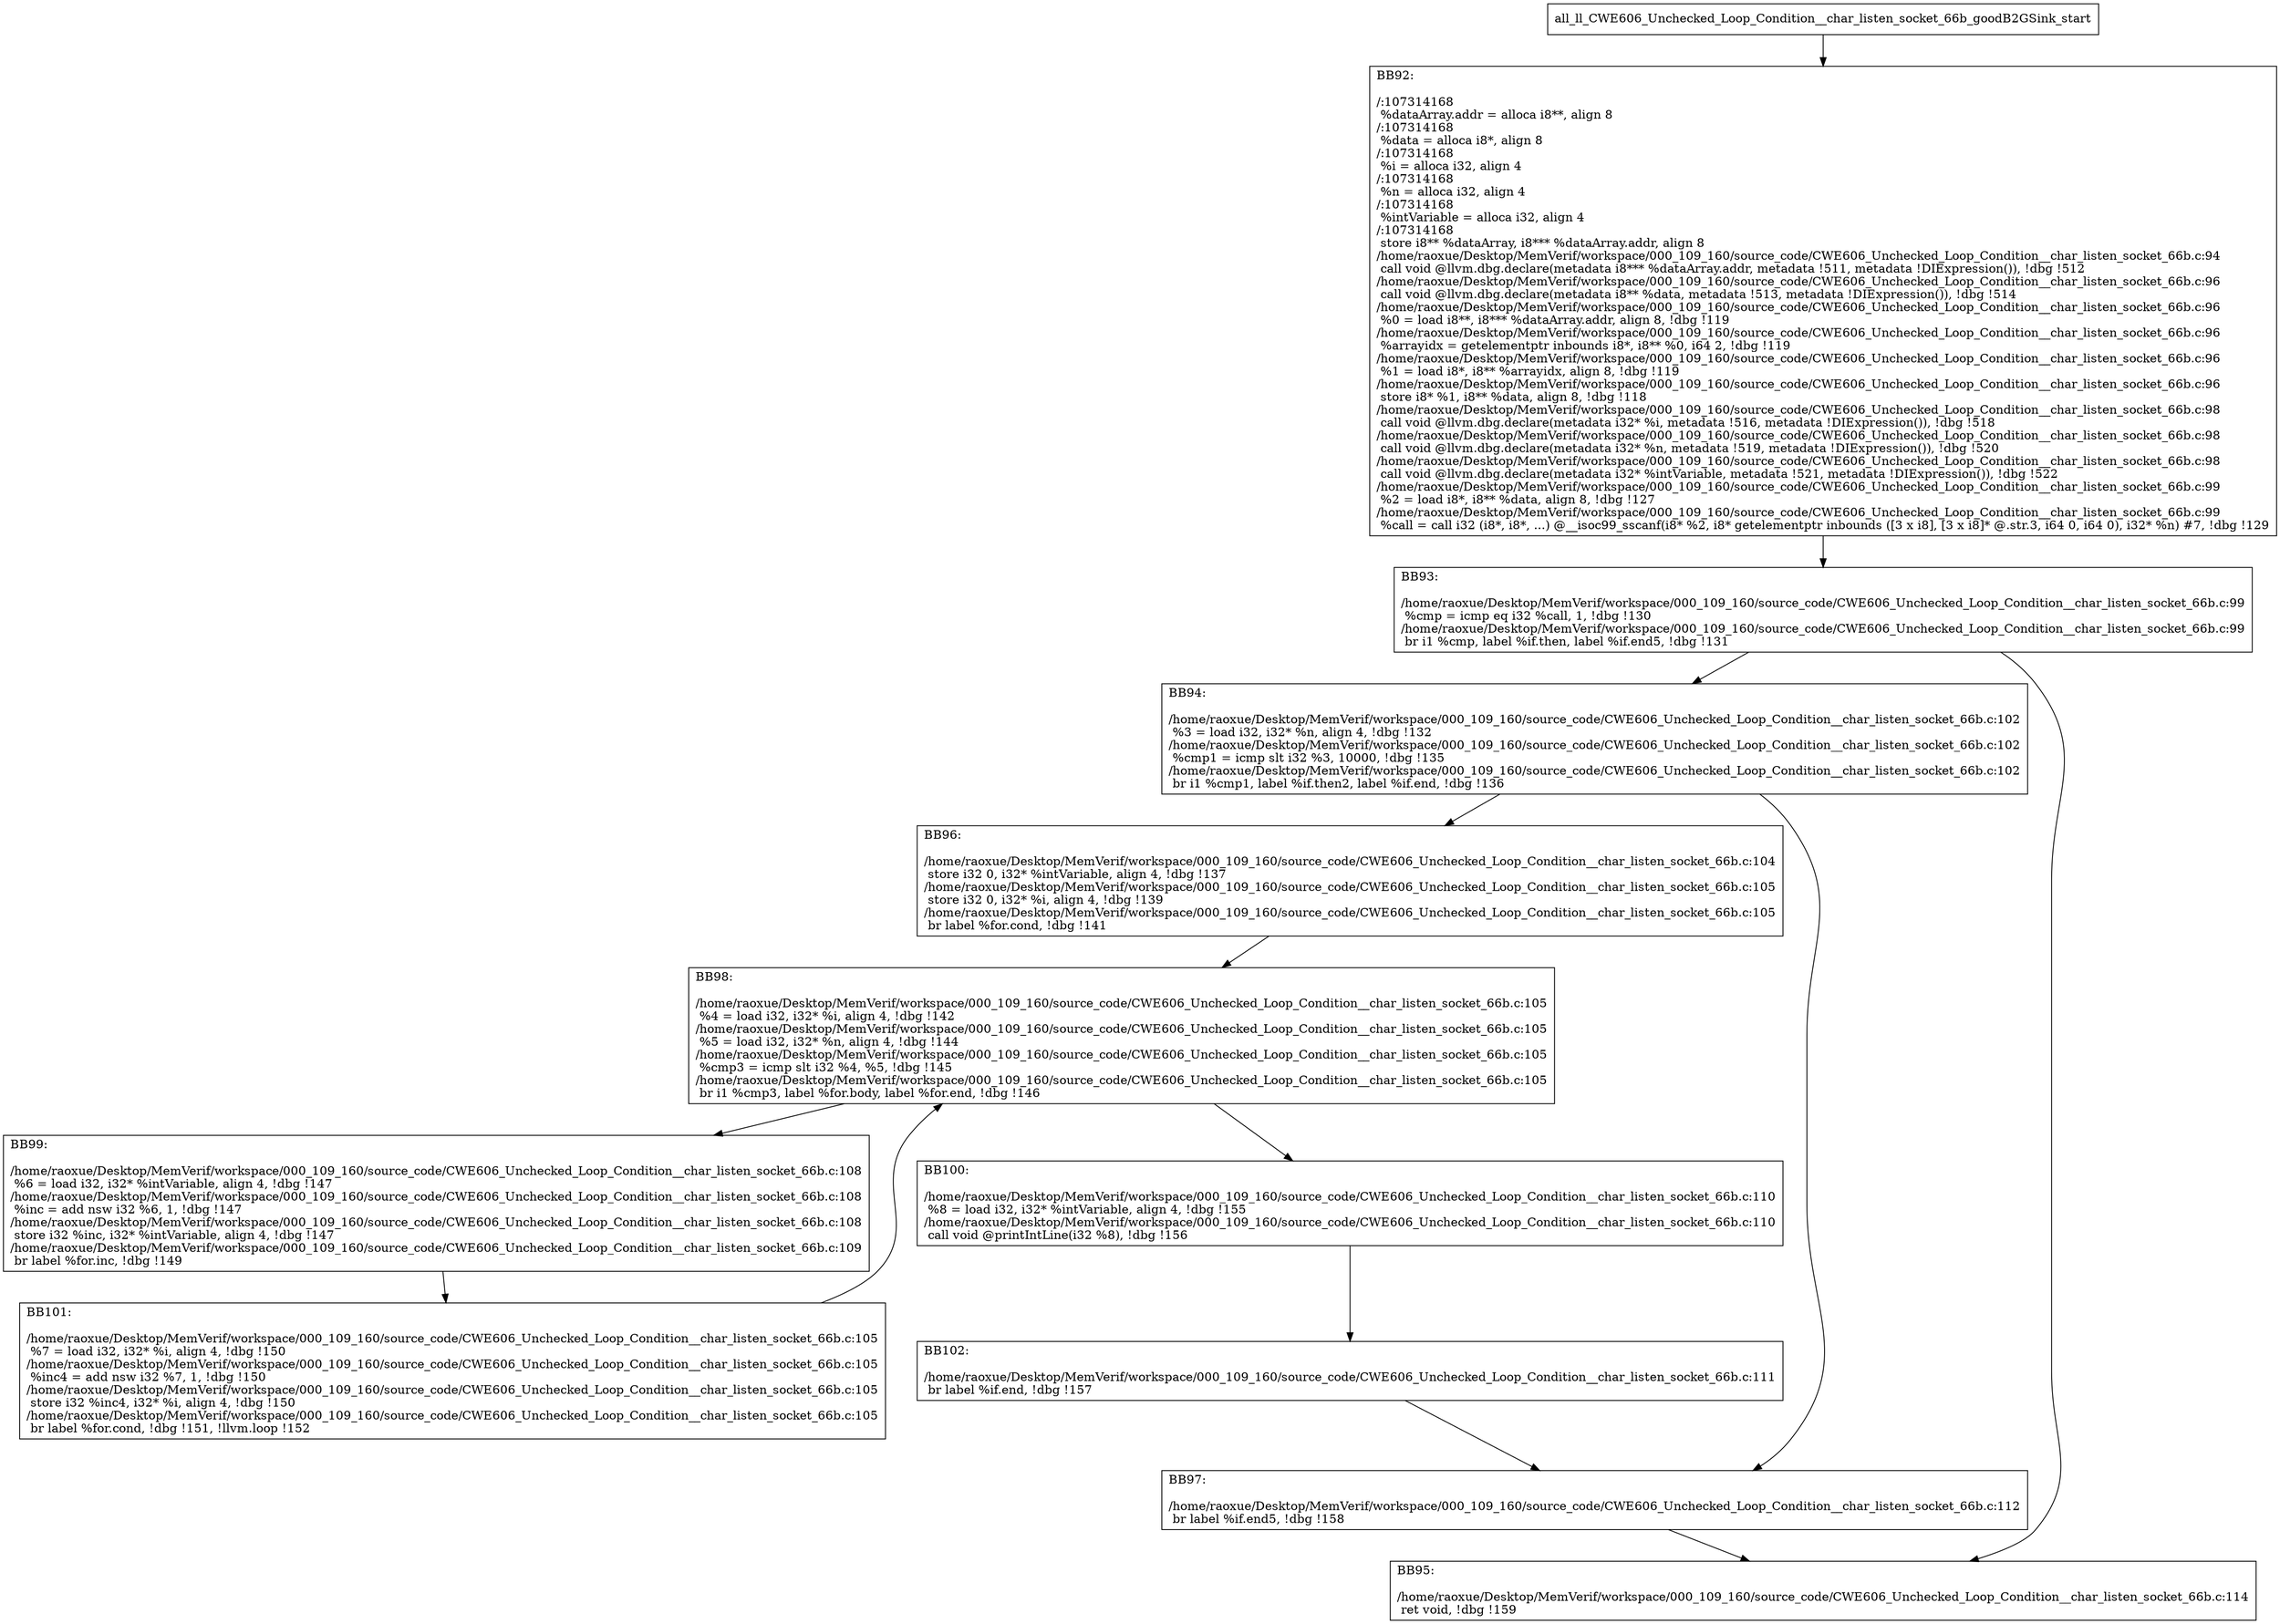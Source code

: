 digraph "CFG for'all_ll_CWE606_Unchecked_Loop_Condition__char_listen_socket_66b_goodB2GSink' function" {
	BBall_ll_CWE606_Unchecked_Loop_Condition__char_listen_socket_66b_goodB2GSink_start[shape=record,label="{all_ll_CWE606_Unchecked_Loop_Condition__char_listen_socket_66b_goodB2GSink_start}"];
	BBall_ll_CWE606_Unchecked_Loop_Condition__char_listen_socket_66b_goodB2GSink_start-> all_ll_CWE606_Unchecked_Loop_Condition__char_listen_socket_66b_goodB2GSinkBB92;
	all_ll_CWE606_Unchecked_Loop_Condition__char_listen_socket_66b_goodB2GSinkBB92 [shape=record, label="{BB92:\l\l/:107314168\l
  %dataArray.addr = alloca i8**, align 8\l
/:107314168\l
  %data = alloca i8*, align 8\l
/:107314168\l
  %i = alloca i32, align 4\l
/:107314168\l
  %n = alloca i32, align 4\l
/:107314168\l
  %intVariable = alloca i32, align 4\l
/:107314168\l
  store i8** %dataArray, i8*** %dataArray.addr, align 8\l
/home/raoxue/Desktop/MemVerif/workspace/000_109_160/source_code/CWE606_Unchecked_Loop_Condition__char_listen_socket_66b.c:94\l
  call void @llvm.dbg.declare(metadata i8*** %dataArray.addr, metadata !511, metadata !DIExpression()), !dbg !512\l
/home/raoxue/Desktop/MemVerif/workspace/000_109_160/source_code/CWE606_Unchecked_Loop_Condition__char_listen_socket_66b.c:96\l
  call void @llvm.dbg.declare(metadata i8** %data, metadata !513, metadata !DIExpression()), !dbg !514\l
/home/raoxue/Desktop/MemVerif/workspace/000_109_160/source_code/CWE606_Unchecked_Loop_Condition__char_listen_socket_66b.c:96\l
  %0 = load i8**, i8*** %dataArray.addr, align 8, !dbg !119\l
/home/raoxue/Desktop/MemVerif/workspace/000_109_160/source_code/CWE606_Unchecked_Loop_Condition__char_listen_socket_66b.c:96\l
  %arrayidx = getelementptr inbounds i8*, i8** %0, i64 2, !dbg !119\l
/home/raoxue/Desktop/MemVerif/workspace/000_109_160/source_code/CWE606_Unchecked_Loop_Condition__char_listen_socket_66b.c:96\l
  %1 = load i8*, i8** %arrayidx, align 8, !dbg !119\l
/home/raoxue/Desktop/MemVerif/workspace/000_109_160/source_code/CWE606_Unchecked_Loop_Condition__char_listen_socket_66b.c:96\l
  store i8* %1, i8** %data, align 8, !dbg !118\l
/home/raoxue/Desktop/MemVerif/workspace/000_109_160/source_code/CWE606_Unchecked_Loop_Condition__char_listen_socket_66b.c:98\l
  call void @llvm.dbg.declare(metadata i32* %i, metadata !516, metadata !DIExpression()), !dbg !518\l
/home/raoxue/Desktop/MemVerif/workspace/000_109_160/source_code/CWE606_Unchecked_Loop_Condition__char_listen_socket_66b.c:98\l
  call void @llvm.dbg.declare(metadata i32* %n, metadata !519, metadata !DIExpression()), !dbg !520\l
/home/raoxue/Desktop/MemVerif/workspace/000_109_160/source_code/CWE606_Unchecked_Loop_Condition__char_listen_socket_66b.c:98\l
  call void @llvm.dbg.declare(metadata i32* %intVariable, metadata !521, metadata !DIExpression()), !dbg !522\l
/home/raoxue/Desktop/MemVerif/workspace/000_109_160/source_code/CWE606_Unchecked_Loop_Condition__char_listen_socket_66b.c:99\l
  %2 = load i8*, i8** %data, align 8, !dbg !127\l
/home/raoxue/Desktop/MemVerif/workspace/000_109_160/source_code/CWE606_Unchecked_Loop_Condition__char_listen_socket_66b.c:99\l
  %call = call i32 (i8*, i8*, ...) @__isoc99_sscanf(i8* %2, i8* getelementptr inbounds ([3 x i8], [3 x i8]* @.str.3, i64 0, i64 0), i32* %n) #7, !dbg !129\l
}"];
	all_ll_CWE606_Unchecked_Loop_Condition__char_listen_socket_66b_goodB2GSinkBB92-> all_ll_CWE606_Unchecked_Loop_Condition__char_listen_socket_66b_goodB2GSinkBB93;
	all_ll_CWE606_Unchecked_Loop_Condition__char_listen_socket_66b_goodB2GSinkBB93 [shape=record, label="{BB93:\l\l/home/raoxue/Desktop/MemVerif/workspace/000_109_160/source_code/CWE606_Unchecked_Loop_Condition__char_listen_socket_66b.c:99\l
  %cmp = icmp eq i32 %call, 1, !dbg !130\l
/home/raoxue/Desktop/MemVerif/workspace/000_109_160/source_code/CWE606_Unchecked_Loop_Condition__char_listen_socket_66b.c:99\l
  br i1 %cmp, label %if.then, label %if.end5, !dbg !131\l
}"];
	all_ll_CWE606_Unchecked_Loop_Condition__char_listen_socket_66b_goodB2GSinkBB93-> all_ll_CWE606_Unchecked_Loop_Condition__char_listen_socket_66b_goodB2GSinkBB94;
	all_ll_CWE606_Unchecked_Loop_Condition__char_listen_socket_66b_goodB2GSinkBB93-> all_ll_CWE606_Unchecked_Loop_Condition__char_listen_socket_66b_goodB2GSinkBB95;
	all_ll_CWE606_Unchecked_Loop_Condition__char_listen_socket_66b_goodB2GSinkBB94 [shape=record, label="{BB94:\l\l/home/raoxue/Desktop/MemVerif/workspace/000_109_160/source_code/CWE606_Unchecked_Loop_Condition__char_listen_socket_66b.c:102\l
  %3 = load i32, i32* %n, align 4, !dbg !132\l
/home/raoxue/Desktop/MemVerif/workspace/000_109_160/source_code/CWE606_Unchecked_Loop_Condition__char_listen_socket_66b.c:102\l
  %cmp1 = icmp slt i32 %3, 10000, !dbg !135\l
/home/raoxue/Desktop/MemVerif/workspace/000_109_160/source_code/CWE606_Unchecked_Loop_Condition__char_listen_socket_66b.c:102\l
  br i1 %cmp1, label %if.then2, label %if.end, !dbg !136\l
}"];
	all_ll_CWE606_Unchecked_Loop_Condition__char_listen_socket_66b_goodB2GSinkBB94-> all_ll_CWE606_Unchecked_Loop_Condition__char_listen_socket_66b_goodB2GSinkBB96;
	all_ll_CWE606_Unchecked_Loop_Condition__char_listen_socket_66b_goodB2GSinkBB94-> all_ll_CWE606_Unchecked_Loop_Condition__char_listen_socket_66b_goodB2GSinkBB97;
	all_ll_CWE606_Unchecked_Loop_Condition__char_listen_socket_66b_goodB2GSinkBB96 [shape=record, label="{BB96:\l\l/home/raoxue/Desktop/MemVerif/workspace/000_109_160/source_code/CWE606_Unchecked_Loop_Condition__char_listen_socket_66b.c:104\l
  store i32 0, i32* %intVariable, align 4, !dbg !137\l
/home/raoxue/Desktop/MemVerif/workspace/000_109_160/source_code/CWE606_Unchecked_Loop_Condition__char_listen_socket_66b.c:105\l
  store i32 0, i32* %i, align 4, !dbg !139\l
/home/raoxue/Desktop/MemVerif/workspace/000_109_160/source_code/CWE606_Unchecked_Loop_Condition__char_listen_socket_66b.c:105\l
  br label %for.cond, !dbg !141\l
}"];
	all_ll_CWE606_Unchecked_Loop_Condition__char_listen_socket_66b_goodB2GSinkBB96-> all_ll_CWE606_Unchecked_Loop_Condition__char_listen_socket_66b_goodB2GSinkBB98;
	all_ll_CWE606_Unchecked_Loop_Condition__char_listen_socket_66b_goodB2GSinkBB98 [shape=record, label="{BB98:\l\l/home/raoxue/Desktop/MemVerif/workspace/000_109_160/source_code/CWE606_Unchecked_Loop_Condition__char_listen_socket_66b.c:105\l
  %4 = load i32, i32* %i, align 4, !dbg !142\l
/home/raoxue/Desktop/MemVerif/workspace/000_109_160/source_code/CWE606_Unchecked_Loop_Condition__char_listen_socket_66b.c:105\l
  %5 = load i32, i32* %n, align 4, !dbg !144\l
/home/raoxue/Desktop/MemVerif/workspace/000_109_160/source_code/CWE606_Unchecked_Loop_Condition__char_listen_socket_66b.c:105\l
  %cmp3 = icmp slt i32 %4, %5, !dbg !145\l
/home/raoxue/Desktop/MemVerif/workspace/000_109_160/source_code/CWE606_Unchecked_Loop_Condition__char_listen_socket_66b.c:105\l
  br i1 %cmp3, label %for.body, label %for.end, !dbg !146\l
}"];
	all_ll_CWE606_Unchecked_Loop_Condition__char_listen_socket_66b_goodB2GSinkBB98-> all_ll_CWE606_Unchecked_Loop_Condition__char_listen_socket_66b_goodB2GSinkBB99;
	all_ll_CWE606_Unchecked_Loop_Condition__char_listen_socket_66b_goodB2GSinkBB98-> all_ll_CWE606_Unchecked_Loop_Condition__char_listen_socket_66b_goodB2GSinkBB100;
	all_ll_CWE606_Unchecked_Loop_Condition__char_listen_socket_66b_goodB2GSinkBB99 [shape=record, label="{BB99:\l\l/home/raoxue/Desktop/MemVerif/workspace/000_109_160/source_code/CWE606_Unchecked_Loop_Condition__char_listen_socket_66b.c:108\l
  %6 = load i32, i32* %intVariable, align 4, !dbg !147\l
/home/raoxue/Desktop/MemVerif/workspace/000_109_160/source_code/CWE606_Unchecked_Loop_Condition__char_listen_socket_66b.c:108\l
  %inc = add nsw i32 %6, 1, !dbg !147\l
/home/raoxue/Desktop/MemVerif/workspace/000_109_160/source_code/CWE606_Unchecked_Loop_Condition__char_listen_socket_66b.c:108\l
  store i32 %inc, i32* %intVariable, align 4, !dbg !147\l
/home/raoxue/Desktop/MemVerif/workspace/000_109_160/source_code/CWE606_Unchecked_Loop_Condition__char_listen_socket_66b.c:109\l
  br label %for.inc, !dbg !149\l
}"];
	all_ll_CWE606_Unchecked_Loop_Condition__char_listen_socket_66b_goodB2GSinkBB99-> all_ll_CWE606_Unchecked_Loop_Condition__char_listen_socket_66b_goodB2GSinkBB101;
	all_ll_CWE606_Unchecked_Loop_Condition__char_listen_socket_66b_goodB2GSinkBB101 [shape=record, label="{BB101:\l\l/home/raoxue/Desktop/MemVerif/workspace/000_109_160/source_code/CWE606_Unchecked_Loop_Condition__char_listen_socket_66b.c:105\l
  %7 = load i32, i32* %i, align 4, !dbg !150\l
/home/raoxue/Desktop/MemVerif/workspace/000_109_160/source_code/CWE606_Unchecked_Loop_Condition__char_listen_socket_66b.c:105\l
  %inc4 = add nsw i32 %7, 1, !dbg !150\l
/home/raoxue/Desktop/MemVerif/workspace/000_109_160/source_code/CWE606_Unchecked_Loop_Condition__char_listen_socket_66b.c:105\l
  store i32 %inc4, i32* %i, align 4, !dbg !150\l
/home/raoxue/Desktop/MemVerif/workspace/000_109_160/source_code/CWE606_Unchecked_Loop_Condition__char_listen_socket_66b.c:105\l
  br label %for.cond, !dbg !151, !llvm.loop !152\l
}"];
	all_ll_CWE606_Unchecked_Loop_Condition__char_listen_socket_66b_goodB2GSinkBB101-> all_ll_CWE606_Unchecked_Loop_Condition__char_listen_socket_66b_goodB2GSinkBB98;
	all_ll_CWE606_Unchecked_Loop_Condition__char_listen_socket_66b_goodB2GSinkBB100 [shape=record, label="{BB100:\l\l/home/raoxue/Desktop/MemVerif/workspace/000_109_160/source_code/CWE606_Unchecked_Loop_Condition__char_listen_socket_66b.c:110\l
  %8 = load i32, i32* %intVariable, align 4, !dbg !155\l
/home/raoxue/Desktop/MemVerif/workspace/000_109_160/source_code/CWE606_Unchecked_Loop_Condition__char_listen_socket_66b.c:110\l
  call void @printIntLine(i32 %8), !dbg !156\l
}"];
	all_ll_CWE606_Unchecked_Loop_Condition__char_listen_socket_66b_goodB2GSinkBB100-> all_ll_CWE606_Unchecked_Loop_Condition__char_listen_socket_66b_goodB2GSinkBB102;
	all_ll_CWE606_Unchecked_Loop_Condition__char_listen_socket_66b_goodB2GSinkBB102 [shape=record, label="{BB102:\l\l/home/raoxue/Desktop/MemVerif/workspace/000_109_160/source_code/CWE606_Unchecked_Loop_Condition__char_listen_socket_66b.c:111\l
  br label %if.end, !dbg !157\l
}"];
	all_ll_CWE606_Unchecked_Loop_Condition__char_listen_socket_66b_goodB2GSinkBB102-> all_ll_CWE606_Unchecked_Loop_Condition__char_listen_socket_66b_goodB2GSinkBB97;
	all_ll_CWE606_Unchecked_Loop_Condition__char_listen_socket_66b_goodB2GSinkBB97 [shape=record, label="{BB97:\l\l/home/raoxue/Desktop/MemVerif/workspace/000_109_160/source_code/CWE606_Unchecked_Loop_Condition__char_listen_socket_66b.c:112\l
  br label %if.end5, !dbg !158\l
}"];
	all_ll_CWE606_Unchecked_Loop_Condition__char_listen_socket_66b_goodB2GSinkBB97-> all_ll_CWE606_Unchecked_Loop_Condition__char_listen_socket_66b_goodB2GSinkBB95;
	all_ll_CWE606_Unchecked_Loop_Condition__char_listen_socket_66b_goodB2GSinkBB95 [shape=record, label="{BB95:\l\l/home/raoxue/Desktop/MemVerif/workspace/000_109_160/source_code/CWE606_Unchecked_Loop_Condition__char_listen_socket_66b.c:114\l
  ret void, !dbg !159\l
}"];
}
